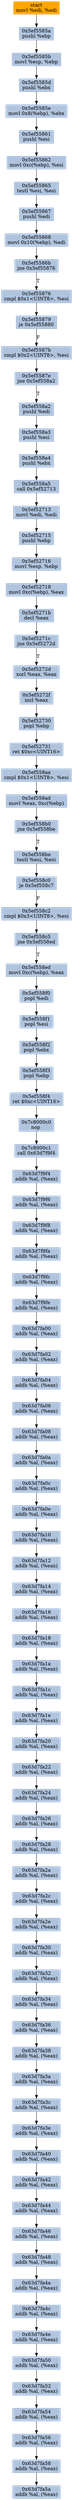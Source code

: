 digraph G {
node[shape=rectangle,style=filled,fillcolor=lightsteelblue,color=lightsteelblue]
bgcolor="transparent"
a0x5ef55858movl_edi_edi[label="start\nmovl %edi, %edi",color="lightgrey",fillcolor="orange"];
a0x5ef5585apushl_ebp[label="0x5ef5585a\npushl %ebp"];
a0x5ef5585bmovl_esp_ebp[label="0x5ef5585b\nmovl %esp, %ebp"];
a0x5ef5585dpushl_ebx[label="0x5ef5585d\npushl %ebx"];
a0x5ef5585emovl_0x8ebp__ebx[label="0x5ef5585e\nmovl 0x8(%ebp), %ebx"];
a0x5ef55861pushl_esi[label="0x5ef55861\npushl %esi"];
a0x5ef55862movl_0xcebp__esi[label="0x5ef55862\nmovl 0xc(%ebp), %esi"];
a0x5ef55865testl_esi_esi[label="0x5ef55865\ntestl %esi, %esi"];
a0x5ef55867pushl_edi[label="0x5ef55867\npushl %edi"];
a0x5ef55868movl_0x10ebp__edi[label="0x5ef55868\nmovl 0x10(%ebp), %edi"];
a0x5ef5586bjne_0x5ef55876[label="0x5ef5586b\njne 0x5ef55876"];
a0x5ef55876cmpl_0x1UINT8_esi[label="0x5ef55876\ncmpl $0x1<UINT8>, %esi"];
a0x5ef55879je_0x5ef55880[label="0x5ef55879\nje 0x5ef55880"];
a0x5ef5587bcmpl_0x2UINT8_esi[label="0x5ef5587b\ncmpl $0x2<UINT8>, %esi"];
a0x5ef5587ejne_0x5ef558a2[label="0x5ef5587e\njne 0x5ef558a2"];
a0x5ef558a2pushl_edi[label="0x5ef558a2\npushl %edi"];
a0x5ef558a3pushl_esi[label="0x5ef558a3\npushl %esi"];
a0x5ef558a4pushl_ebx[label="0x5ef558a4\npushl %ebx"];
a0x5ef558a5call_0x5ef52713[label="0x5ef558a5\ncall 0x5ef52713"];
a0x5ef52713movl_edi_edi[label="0x5ef52713\nmovl %edi, %edi"];
a0x5ef52715pushl_ebp[label="0x5ef52715\npushl %ebp"];
a0x5ef52716movl_esp_ebp[label="0x5ef52716\nmovl %esp, %ebp"];
a0x5ef52718movl_0xcebp__eax[label="0x5ef52718\nmovl 0xc(%ebp), %eax"];
a0x5ef5271bdecl_eax[label="0x5ef5271b\ndecl %eax"];
a0x5ef5271cjne_0x5ef5272d[label="0x5ef5271c\njne 0x5ef5272d"];
a0x5ef5272dxorl_eax_eax[label="0x5ef5272d\nxorl %eax, %eax"];
a0x5ef5272fincl_eax[label="0x5ef5272f\nincl %eax"];
a0x5ef52730popl_ebp[label="0x5ef52730\npopl %ebp"];
a0x5ef52731ret_0xcUINT16[label="0x5ef52731\nret $0xc<UINT16>"];
a0x5ef558aacmpl_0x1UINT8_esi[label="0x5ef558aa\ncmpl $0x1<UINT8>, %esi"];
a0x5ef558admovl_eax_0xcebp_[label="0x5ef558ad\nmovl %eax, 0xc(%ebp)"];
a0x5ef558b0jne_0x5ef558be[label="0x5ef558b0\njne 0x5ef558be"];
a0x5ef558betestl_esi_esi[label="0x5ef558be\ntestl %esi, %esi"];
a0x5ef558c0je_0x5ef558c7[label="0x5ef558c0\nje 0x5ef558c7"];
a0x5ef558c2cmpl_0x3UINT8_esi[label="0x5ef558c2\ncmpl $0x3<UINT8>, %esi"];
a0x5ef558c5jne_0x5ef558ed[label="0x5ef558c5\njne 0x5ef558ed"];
a0x5ef558edmovl_0xcebp__eax[label="0x5ef558ed\nmovl 0xc(%ebp), %eax"];
a0x5ef558f0popl_edi[label="0x5ef558f0\npopl %edi"];
a0x5ef558f1popl_esi[label="0x5ef558f1\npopl %esi"];
a0x5ef558f2popl_ebx[label="0x5ef558f2\npopl %ebx"];
a0x5ef558f3popl_ebp[label="0x5ef558f3\npopl %ebp"];
a0x5ef558f4ret_0xcUINT16[label="0x5ef558f4\nret $0xc<UINT16>"];
a0x7c8000c0nop_[label="0x7c8000c0\nnop "];
a0x7c8000c1call_0x63d7f9f4[label="0x7c8000c1\ncall 0x63d7f9f4"];
a0x63d7f9f4addb_al_eax_[label="0x63d7f9f4\naddb %al, (%eax)"];
a0x63d7f9f6addb_al_eax_[label="0x63d7f9f6\naddb %al, (%eax)"];
a0x63d7f9f8addb_al_eax_[label="0x63d7f9f8\naddb %al, (%eax)"];
a0x63d7f9faaddb_al_eax_[label="0x63d7f9fa\naddb %al, (%eax)"];
a0x63d7f9fcaddb_al_eax_[label="0x63d7f9fc\naddb %al, (%eax)"];
a0x63d7f9feaddb_al_eax_[label="0x63d7f9fe\naddb %al, (%eax)"];
a0x63d7fa00addb_al_eax_[label="0x63d7fa00\naddb %al, (%eax)"];
a0x63d7fa02addb_al_eax_[label="0x63d7fa02\naddb %al, (%eax)"];
a0x63d7fa04addb_al_eax_[label="0x63d7fa04\naddb %al, (%eax)"];
a0x63d7fa06addb_al_eax_[label="0x63d7fa06\naddb %al, (%eax)"];
a0x63d7fa08addb_al_eax_[label="0x63d7fa08\naddb %al, (%eax)"];
a0x63d7fa0aaddb_al_eax_[label="0x63d7fa0a\naddb %al, (%eax)"];
a0x63d7fa0caddb_al_eax_[label="0x63d7fa0c\naddb %al, (%eax)"];
a0x63d7fa0eaddb_al_eax_[label="0x63d7fa0e\naddb %al, (%eax)"];
a0x63d7fa10addb_al_eax_[label="0x63d7fa10\naddb %al, (%eax)"];
a0x63d7fa12addb_al_eax_[label="0x63d7fa12\naddb %al, (%eax)"];
a0x63d7fa14addb_al_eax_[label="0x63d7fa14\naddb %al, (%eax)"];
a0x63d7fa16addb_al_eax_[label="0x63d7fa16\naddb %al, (%eax)"];
a0x63d7fa18addb_al_eax_[label="0x63d7fa18\naddb %al, (%eax)"];
a0x63d7fa1aaddb_al_eax_[label="0x63d7fa1a\naddb %al, (%eax)"];
a0x63d7fa1caddb_al_eax_[label="0x63d7fa1c\naddb %al, (%eax)"];
a0x63d7fa1eaddb_al_eax_[label="0x63d7fa1e\naddb %al, (%eax)"];
a0x63d7fa20addb_al_eax_[label="0x63d7fa20\naddb %al, (%eax)"];
a0x63d7fa22addb_al_eax_[label="0x63d7fa22\naddb %al, (%eax)"];
a0x63d7fa24addb_al_eax_[label="0x63d7fa24\naddb %al, (%eax)"];
a0x63d7fa26addb_al_eax_[label="0x63d7fa26\naddb %al, (%eax)"];
a0x63d7fa28addb_al_eax_[label="0x63d7fa28\naddb %al, (%eax)"];
a0x63d7fa2aaddb_al_eax_[label="0x63d7fa2a\naddb %al, (%eax)"];
a0x63d7fa2caddb_al_eax_[label="0x63d7fa2c\naddb %al, (%eax)"];
a0x63d7fa2eaddb_al_eax_[label="0x63d7fa2e\naddb %al, (%eax)"];
a0x63d7fa30addb_al_eax_[label="0x63d7fa30\naddb %al, (%eax)"];
a0x63d7fa32addb_al_eax_[label="0x63d7fa32\naddb %al, (%eax)"];
a0x63d7fa34addb_al_eax_[label="0x63d7fa34\naddb %al, (%eax)"];
a0x63d7fa36addb_al_eax_[label="0x63d7fa36\naddb %al, (%eax)"];
a0x63d7fa38addb_al_eax_[label="0x63d7fa38\naddb %al, (%eax)"];
a0x63d7fa3aaddb_al_eax_[label="0x63d7fa3a\naddb %al, (%eax)"];
a0x63d7fa3caddb_al_eax_[label="0x63d7fa3c\naddb %al, (%eax)"];
a0x63d7fa3eaddb_al_eax_[label="0x63d7fa3e\naddb %al, (%eax)"];
a0x63d7fa40addb_al_eax_[label="0x63d7fa40\naddb %al, (%eax)"];
a0x63d7fa42addb_al_eax_[label="0x63d7fa42\naddb %al, (%eax)"];
a0x63d7fa44addb_al_eax_[label="0x63d7fa44\naddb %al, (%eax)"];
a0x63d7fa46addb_al_eax_[label="0x63d7fa46\naddb %al, (%eax)"];
a0x63d7fa48addb_al_eax_[label="0x63d7fa48\naddb %al, (%eax)"];
a0x63d7fa4aaddb_al_eax_[label="0x63d7fa4a\naddb %al, (%eax)"];
a0x63d7fa4caddb_al_eax_[label="0x63d7fa4c\naddb %al, (%eax)"];
a0x63d7fa4eaddb_al_eax_[label="0x63d7fa4e\naddb %al, (%eax)"];
a0x63d7fa50addb_al_eax_[label="0x63d7fa50\naddb %al, (%eax)"];
a0x63d7fa52addb_al_eax_[label="0x63d7fa52\naddb %al, (%eax)"];
a0x63d7fa54addb_al_eax_[label="0x63d7fa54\naddb %al, (%eax)"];
a0x63d7fa56addb_al_eax_[label="0x63d7fa56\naddb %al, (%eax)"];
a0x63d7fa58addb_al_eax_[label="0x63d7fa58\naddb %al, (%eax)"];
a0x63d7fa5aaddb_al_eax_[label="0x63d7fa5a\naddb %al, (%eax)"];
a0x5ef55858movl_edi_edi -> a0x5ef5585apushl_ebp [color="#000000"];
a0x5ef5585apushl_ebp -> a0x5ef5585bmovl_esp_ebp [color="#000000"];
a0x5ef5585bmovl_esp_ebp -> a0x5ef5585dpushl_ebx [color="#000000"];
a0x5ef5585dpushl_ebx -> a0x5ef5585emovl_0x8ebp__ebx [color="#000000"];
a0x5ef5585emovl_0x8ebp__ebx -> a0x5ef55861pushl_esi [color="#000000"];
a0x5ef55861pushl_esi -> a0x5ef55862movl_0xcebp__esi [color="#000000"];
a0x5ef55862movl_0xcebp__esi -> a0x5ef55865testl_esi_esi [color="#000000"];
a0x5ef55865testl_esi_esi -> a0x5ef55867pushl_edi [color="#000000"];
a0x5ef55867pushl_edi -> a0x5ef55868movl_0x10ebp__edi [color="#000000"];
a0x5ef55868movl_0x10ebp__edi -> a0x5ef5586bjne_0x5ef55876 [color="#000000"];
a0x5ef5586bjne_0x5ef55876 -> a0x5ef55876cmpl_0x1UINT8_esi [color="#000000",label="T"];
a0x5ef55876cmpl_0x1UINT8_esi -> a0x5ef55879je_0x5ef55880 [color="#000000"];
a0x5ef55879je_0x5ef55880 -> a0x5ef5587bcmpl_0x2UINT8_esi [color="#000000",label="F"];
a0x5ef5587bcmpl_0x2UINT8_esi -> a0x5ef5587ejne_0x5ef558a2 [color="#000000"];
a0x5ef5587ejne_0x5ef558a2 -> a0x5ef558a2pushl_edi [color="#000000",label="T"];
a0x5ef558a2pushl_edi -> a0x5ef558a3pushl_esi [color="#000000"];
a0x5ef558a3pushl_esi -> a0x5ef558a4pushl_ebx [color="#000000"];
a0x5ef558a4pushl_ebx -> a0x5ef558a5call_0x5ef52713 [color="#000000"];
a0x5ef558a5call_0x5ef52713 -> a0x5ef52713movl_edi_edi [color="#000000"];
a0x5ef52713movl_edi_edi -> a0x5ef52715pushl_ebp [color="#000000"];
a0x5ef52715pushl_ebp -> a0x5ef52716movl_esp_ebp [color="#000000"];
a0x5ef52716movl_esp_ebp -> a0x5ef52718movl_0xcebp__eax [color="#000000"];
a0x5ef52718movl_0xcebp__eax -> a0x5ef5271bdecl_eax [color="#000000"];
a0x5ef5271bdecl_eax -> a0x5ef5271cjne_0x5ef5272d [color="#000000"];
a0x5ef5271cjne_0x5ef5272d -> a0x5ef5272dxorl_eax_eax [color="#000000",label="T"];
a0x5ef5272dxorl_eax_eax -> a0x5ef5272fincl_eax [color="#000000"];
a0x5ef5272fincl_eax -> a0x5ef52730popl_ebp [color="#000000"];
a0x5ef52730popl_ebp -> a0x5ef52731ret_0xcUINT16 [color="#000000"];
a0x5ef52731ret_0xcUINT16 -> a0x5ef558aacmpl_0x1UINT8_esi [color="#000000"];
a0x5ef558aacmpl_0x1UINT8_esi -> a0x5ef558admovl_eax_0xcebp_ [color="#000000"];
a0x5ef558admovl_eax_0xcebp_ -> a0x5ef558b0jne_0x5ef558be [color="#000000"];
a0x5ef558b0jne_0x5ef558be -> a0x5ef558betestl_esi_esi [color="#000000",label="T"];
a0x5ef558betestl_esi_esi -> a0x5ef558c0je_0x5ef558c7 [color="#000000"];
a0x5ef558c0je_0x5ef558c7 -> a0x5ef558c2cmpl_0x3UINT8_esi [color="#000000",label="F"];
a0x5ef558c2cmpl_0x3UINT8_esi -> a0x5ef558c5jne_0x5ef558ed [color="#000000"];
a0x5ef558c5jne_0x5ef558ed -> a0x5ef558edmovl_0xcebp__eax [color="#000000",label="T"];
a0x5ef558edmovl_0xcebp__eax -> a0x5ef558f0popl_edi [color="#000000"];
a0x5ef558f0popl_edi -> a0x5ef558f1popl_esi [color="#000000"];
a0x5ef558f1popl_esi -> a0x5ef558f2popl_ebx [color="#000000"];
a0x5ef558f2popl_ebx -> a0x5ef558f3popl_ebp [color="#000000"];
a0x5ef558f3popl_ebp -> a0x5ef558f4ret_0xcUINT16 [color="#000000"];
a0x5ef558f4ret_0xcUINT16 -> a0x7c8000c0nop_ [color="#000000"];
a0x7c8000c0nop_ -> a0x7c8000c1call_0x63d7f9f4 [color="#000000"];
a0x7c8000c1call_0x63d7f9f4 -> a0x63d7f9f4addb_al_eax_ [color="#000000"];
a0x63d7f9f4addb_al_eax_ -> a0x63d7f9f6addb_al_eax_ [color="#000000"];
a0x63d7f9f6addb_al_eax_ -> a0x63d7f9f8addb_al_eax_ [color="#000000"];
a0x63d7f9f8addb_al_eax_ -> a0x63d7f9faaddb_al_eax_ [color="#000000"];
a0x63d7f9faaddb_al_eax_ -> a0x63d7f9fcaddb_al_eax_ [color="#000000"];
a0x63d7f9fcaddb_al_eax_ -> a0x63d7f9feaddb_al_eax_ [color="#000000"];
a0x63d7f9feaddb_al_eax_ -> a0x63d7fa00addb_al_eax_ [color="#000000"];
a0x63d7fa00addb_al_eax_ -> a0x63d7fa02addb_al_eax_ [color="#000000"];
a0x63d7fa02addb_al_eax_ -> a0x63d7fa04addb_al_eax_ [color="#000000"];
a0x63d7fa04addb_al_eax_ -> a0x63d7fa06addb_al_eax_ [color="#000000"];
a0x63d7fa06addb_al_eax_ -> a0x63d7fa08addb_al_eax_ [color="#000000"];
a0x63d7fa08addb_al_eax_ -> a0x63d7fa0aaddb_al_eax_ [color="#000000"];
a0x63d7fa0aaddb_al_eax_ -> a0x63d7fa0caddb_al_eax_ [color="#000000"];
a0x63d7fa0caddb_al_eax_ -> a0x63d7fa0eaddb_al_eax_ [color="#000000"];
a0x63d7fa0eaddb_al_eax_ -> a0x63d7fa10addb_al_eax_ [color="#000000"];
a0x63d7fa10addb_al_eax_ -> a0x63d7fa12addb_al_eax_ [color="#000000"];
a0x63d7fa12addb_al_eax_ -> a0x63d7fa14addb_al_eax_ [color="#000000"];
a0x63d7fa14addb_al_eax_ -> a0x63d7fa16addb_al_eax_ [color="#000000"];
a0x63d7fa16addb_al_eax_ -> a0x63d7fa18addb_al_eax_ [color="#000000"];
a0x63d7fa18addb_al_eax_ -> a0x63d7fa1aaddb_al_eax_ [color="#000000"];
a0x63d7fa1aaddb_al_eax_ -> a0x63d7fa1caddb_al_eax_ [color="#000000"];
a0x63d7fa1caddb_al_eax_ -> a0x63d7fa1eaddb_al_eax_ [color="#000000"];
a0x63d7fa1eaddb_al_eax_ -> a0x63d7fa20addb_al_eax_ [color="#000000"];
a0x63d7fa20addb_al_eax_ -> a0x63d7fa22addb_al_eax_ [color="#000000"];
a0x63d7fa22addb_al_eax_ -> a0x63d7fa24addb_al_eax_ [color="#000000"];
a0x63d7fa24addb_al_eax_ -> a0x63d7fa26addb_al_eax_ [color="#000000"];
a0x63d7fa26addb_al_eax_ -> a0x63d7fa28addb_al_eax_ [color="#000000"];
a0x63d7fa28addb_al_eax_ -> a0x63d7fa2aaddb_al_eax_ [color="#000000"];
a0x63d7fa2aaddb_al_eax_ -> a0x63d7fa2caddb_al_eax_ [color="#000000"];
a0x63d7fa2caddb_al_eax_ -> a0x63d7fa2eaddb_al_eax_ [color="#000000"];
a0x63d7fa2eaddb_al_eax_ -> a0x63d7fa30addb_al_eax_ [color="#000000"];
a0x63d7fa30addb_al_eax_ -> a0x63d7fa32addb_al_eax_ [color="#000000"];
a0x63d7fa32addb_al_eax_ -> a0x63d7fa34addb_al_eax_ [color="#000000"];
a0x63d7fa34addb_al_eax_ -> a0x63d7fa36addb_al_eax_ [color="#000000"];
a0x63d7fa36addb_al_eax_ -> a0x63d7fa38addb_al_eax_ [color="#000000"];
a0x63d7fa38addb_al_eax_ -> a0x63d7fa3aaddb_al_eax_ [color="#000000"];
a0x63d7fa3aaddb_al_eax_ -> a0x63d7fa3caddb_al_eax_ [color="#000000"];
a0x63d7fa3caddb_al_eax_ -> a0x63d7fa3eaddb_al_eax_ [color="#000000"];
a0x63d7fa3eaddb_al_eax_ -> a0x63d7fa40addb_al_eax_ [color="#000000"];
a0x63d7fa40addb_al_eax_ -> a0x63d7fa42addb_al_eax_ [color="#000000"];
a0x63d7fa42addb_al_eax_ -> a0x63d7fa44addb_al_eax_ [color="#000000"];
a0x63d7fa44addb_al_eax_ -> a0x63d7fa46addb_al_eax_ [color="#000000"];
a0x63d7fa46addb_al_eax_ -> a0x63d7fa48addb_al_eax_ [color="#000000"];
a0x63d7fa48addb_al_eax_ -> a0x63d7fa4aaddb_al_eax_ [color="#000000"];
a0x63d7fa4aaddb_al_eax_ -> a0x63d7fa4caddb_al_eax_ [color="#000000"];
a0x63d7fa4caddb_al_eax_ -> a0x63d7fa4eaddb_al_eax_ [color="#000000"];
a0x63d7fa4eaddb_al_eax_ -> a0x63d7fa50addb_al_eax_ [color="#000000"];
a0x63d7fa50addb_al_eax_ -> a0x63d7fa52addb_al_eax_ [color="#000000"];
a0x63d7fa52addb_al_eax_ -> a0x63d7fa54addb_al_eax_ [color="#000000"];
a0x63d7fa54addb_al_eax_ -> a0x63d7fa56addb_al_eax_ [color="#000000"];
a0x63d7fa56addb_al_eax_ -> a0x63d7fa58addb_al_eax_ [color="#000000"];
a0x63d7fa58addb_al_eax_ -> a0x63d7fa5aaddb_al_eax_ [color="#000000"];
}
